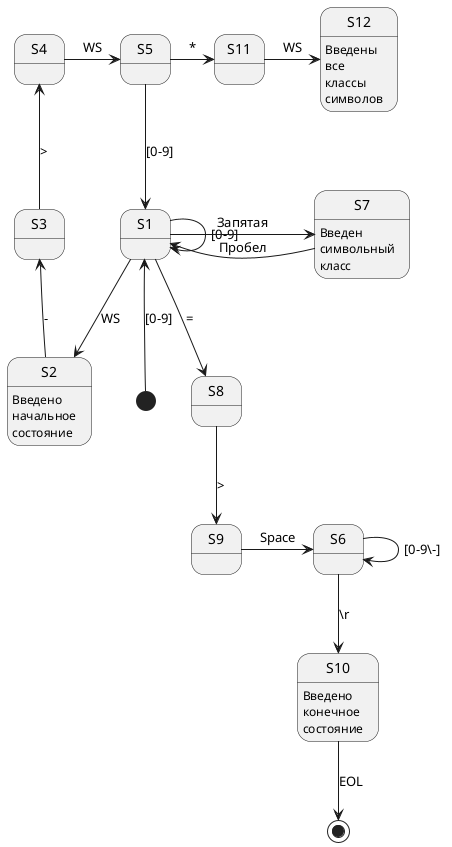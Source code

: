 @startuml "Transition table builder"

[*] -up-> S1 : [0-9]
S1 --> S1 : [0-9]
S1 --> S2 : WS
S2 : Введено\nначальное\nсостояние
S2 -up-> S3 : -
S3 -up-> S4 : >
S4 -right-> S5 : WS
S5 --> S1 : [0-9]
S5 -right-> S11 : *
S11 -right-> S12 : WS 
S12 : Введены\nвсе\nклассы\nсимволов


S1 -right-> S7 : Запятая
S7 : Введен\nсимвольный\nкласс
S7 -left-> S1 : Пробел

S1 --> S8 : =
S8 --> S9 : >
S9 -right-> S6 : Space
S6 --> S6 : [0-9\-]
S6 --> S10 : \\r
S10 : Введено\nконечное\nсостояние
S10 --> [*] : EOL

@enduml 
